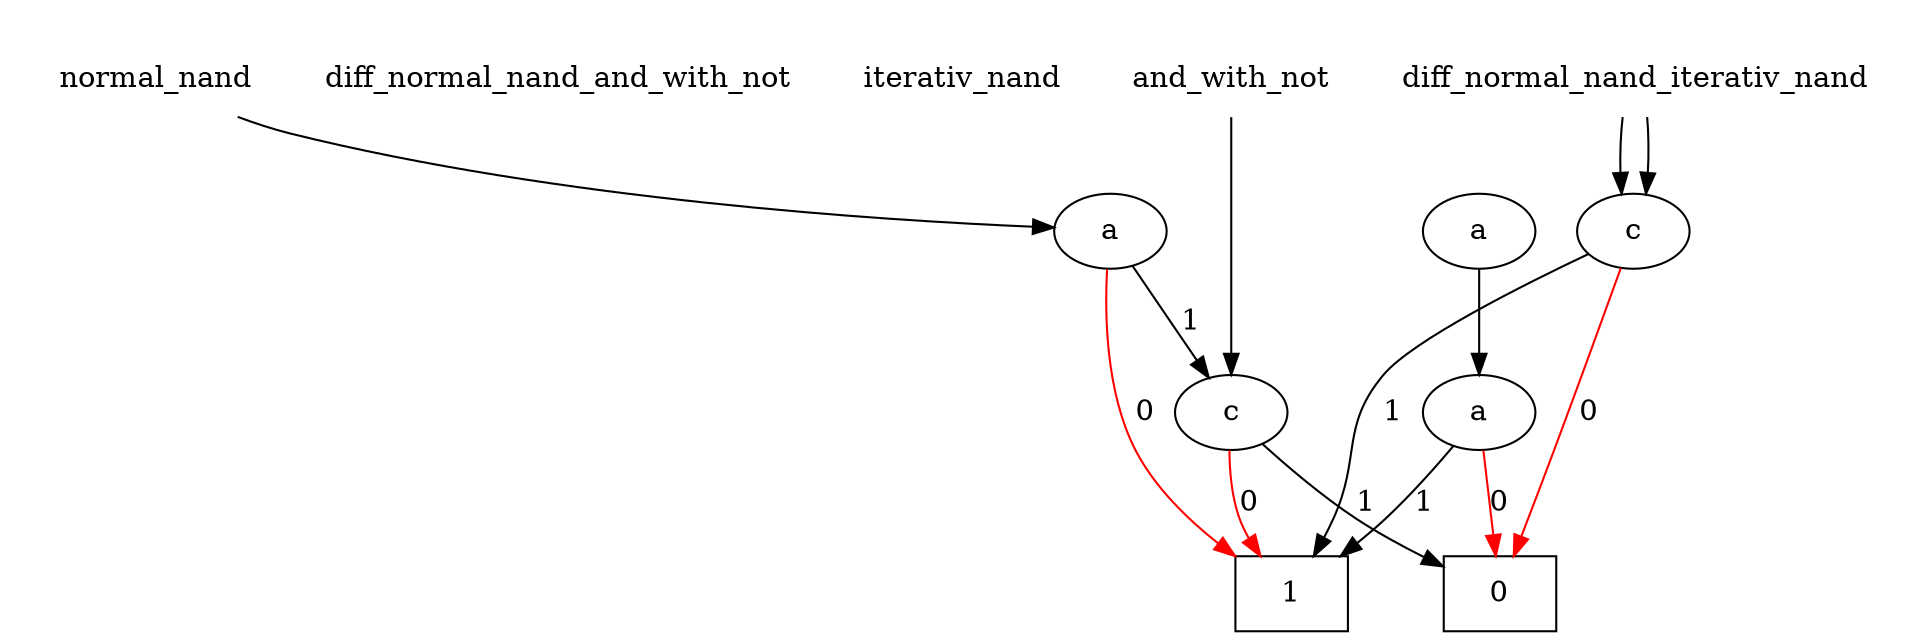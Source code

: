 digraph {
    subgraph cluster_0{
    style=invis
    normal_nand [shape=plaintext]
    and_with_not [shape=plaintext]
    iterativ_nand [shape=plaintext]
    diff_normal_nand_and_with_not [shape=plaintext]
    diff_normal_nand_iterativ_nand [shape=plaintext]
    }
    "normal_nand"->"0x4de0470"
    "0x4de0470" [label=a]
    "0x4de0470"->"0x4de0250" [label=1]
    "0x4de0470"->"0x4dde050" [label=0,color=red]

    "0x4de0250" [label=c]
    "0x4de0250"->"0x4dde0b0" [label=1]
    "0x4de0250"->"0x4dde050" [label=0,color=red]

    "0x4dde0b0" [shape=box, label= 0]
    "0x4dde050" [shape=box, label= 1]
    "and_with_not"->"0x4de0250"
    "diff_normal_nand_iterativ_nand"->"0x4ddfa30"
    "0x4ddfa30" [label=c]
    "0x4ddfa30"->"0x4dde050" [label=1]
    "0x4ddfa30"->"0x4dde0b0" [label=0,color=red]

    "a"->"0x4ddf330"
    "0x4ddf330" [label=a]
    "0x4ddf330"->"0x4dde050" [label=1]
    "0x4ddf330"->"0x4dde0b0" [label=0,color=red]

    "diff_normal_nand_iterativ_nand"->"0x4ddfa30"
}
